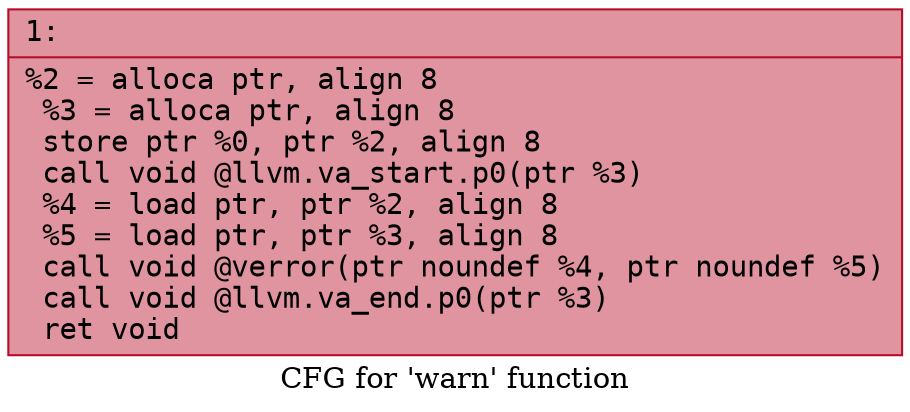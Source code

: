 digraph "CFG for 'warn' function" {
	label="CFG for 'warn' function";

	Node0x600002e740a0 [shape=record,color="#b70d28ff", style=filled, fillcolor="#b70d2870" fontname="Courier",label="{1:\l|  %2 = alloca ptr, align 8\l  %3 = alloca ptr, align 8\l  store ptr %0, ptr %2, align 8\l  call void @llvm.va_start.p0(ptr %3)\l  %4 = load ptr, ptr %2, align 8\l  %5 = load ptr, ptr %3, align 8\l  call void @verror(ptr noundef %4, ptr noundef %5)\l  call void @llvm.va_end.p0(ptr %3)\l  ret void\l}"];
}
